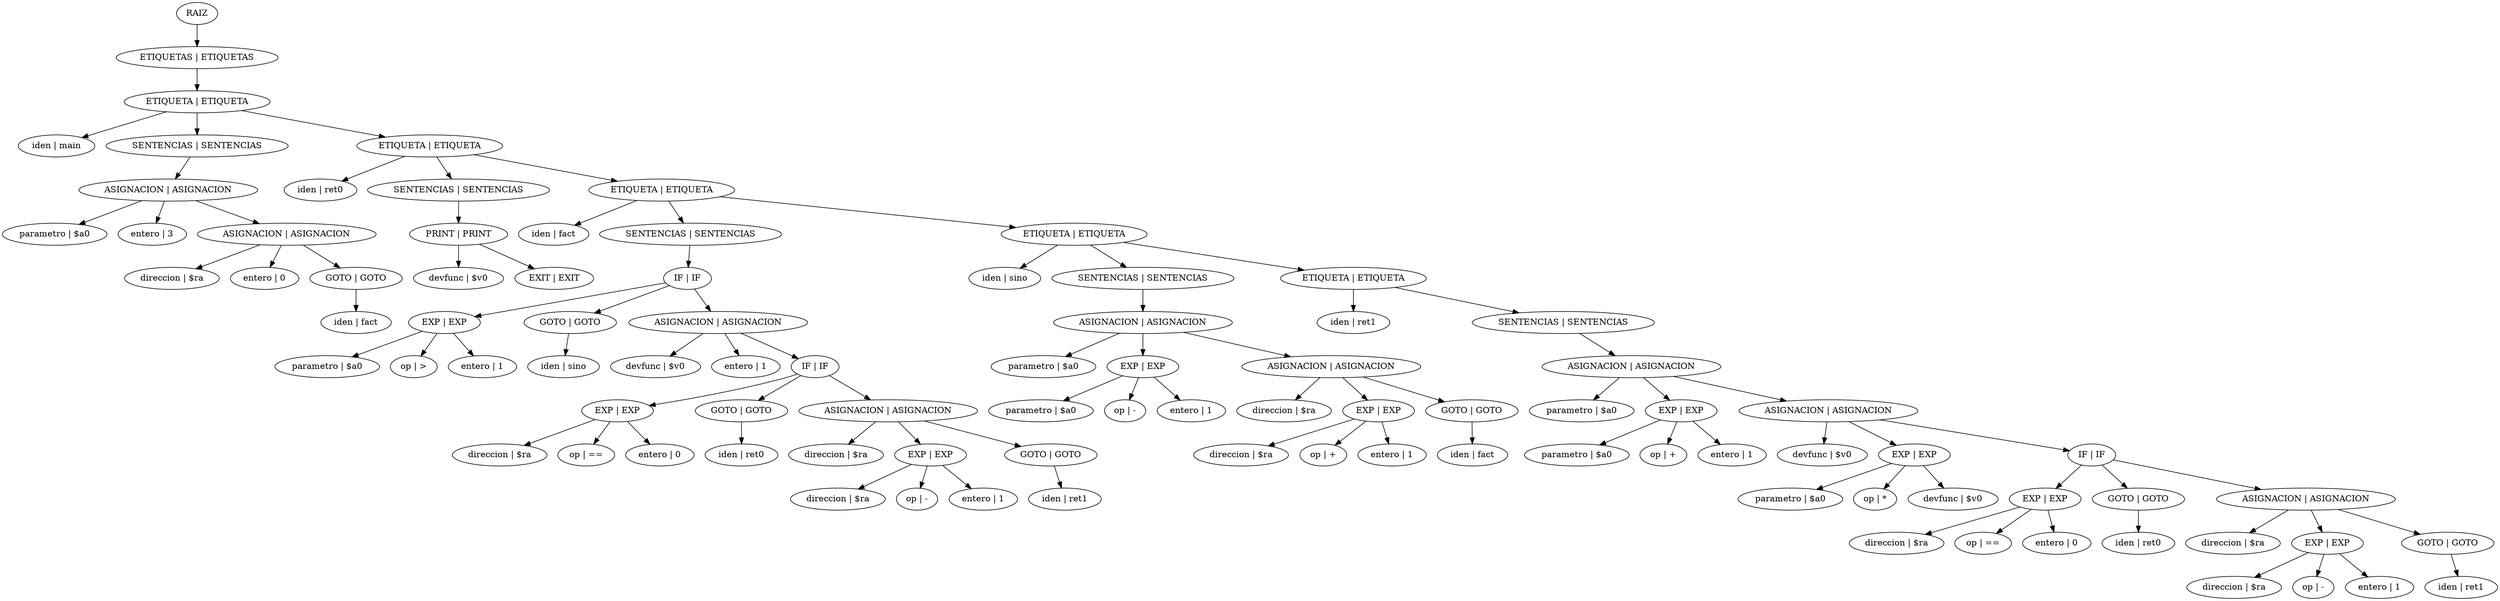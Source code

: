digraph {
	Node0 [label=RAIZ]
	Node1 [label="ETIQUETAS | ETIQUETAS"]
	Node0 -> Node1
	Node2 [label="ETIQUETA | ETIQUETA"]
	Node1 -> Node2
	Node3 [label="iden | main"]
	Node2 -> Node3
	Node4 [label="SENTENCIAS | SENTENCIAS"]
	Node2 -> Node4
	Node5 [label="ASIGNACION | ASIGNACION"]
	Node4 -> Node5
	Node6 [label="parametro | $a0"]
	Node5 -> Node6
	Node7 [label="entero | 3"]
	Node5 -> Node7
	Node8 [label="ASIGNACION | ASIGNACION"]
	Node5 -> Node8
	Node9 [label="direccion | $ra"]
	Node8 -> Node9
	Node10 [label="entero | 0"]
	Node8 -> Node10
	Node11 [label="GOTO | GOTO"]
	Node8 -> Node11
	Node12 [label="iden | fact"]
	Node11 -> Node12
	Node13 [label="ETIQUETA | ETIQUETA"]
	Node2 -> Node13
	Node14 [label="iden | ret0"]
	Node13 -> Node14
	Node15 [label="SENTENCIAS | SENTENCIAS"]
	Node13 -> Node15
	Node16 [label="PRINT | PRINT"]
	Node15 -> Node16
	Node17 [label="devfunc | $v0"]
	Node16 -> Node17
	Node18 [label="EXIT | EXIT"]
	Node16 -> Node18
	Node19 [label="ETIQUETA | ETIQUETA"]
	Node13 -> Node19
	Node20 [label="iden | fact"]
	Node19 -> Node20
	Node21 [label="SENTENCIAS | SENTENCIAS"]
	Node19 -> Node21
	Node22 [label="IF | IF"]
	Node21 -> Node22
	Node23 [label="EXP | EXP"]
	Node22 -> Node23
	Node24 [label="parametro | $a0"]
	Node23 -> Node24
	Node25 [label="op | >"]
	Node23 -> Node25
	Node26 [label="entero | 1"]
	Node23 -> Node26
	Node27 [label="GOTO | GOTO"]
	Node22 -> Node27
	Node28 [label="iden | sino"]
	Node27 -> Node28
	Node29 [label="ASIGNACION | ASIGNACION"]
	Node22 -> Node29
	Node30 [label="devfunc | $v0"]
	Node29 -> Node30
	Node31 [label="entero | 1"]
	Node29 -> Node31
	Node32 [label="IF | IF"]
	Node29 -> Node32
	Node33 [label="EXP | EXP"]
	Node32 -> Node33
	Node34 [label="direccion | $ra"]
	Node33 -> Node34
	Node35 [label="op | =="]
	Node33 -> Node35
	Node36 [label="entero | 0"]
	Node33 -> Node36
	Node37 [label="GOTO | GOTO"]
	Node32 -> Node37
	Node38 [label="iden | ret0"]
	Node37 -> Node38
	Node39 [label="ASIGNACION | ASIGNACION"]
	Node32 -> Node39
	Node40 [label="direccion | $ra"]
	Node39 -> Node40
	Node41 [label="EXP | EXP"]
	Node39 -> Node41
	Node42 [label="direccion | $ra"]
	Node41 -> Node42
	Node43 [label="op | -"]
	Node41 -> Node43
	Node44 [label="entero | 1"]
	Node41 -> Node44
	Node45 [label="GOTO | GOTO"]
	Node39 -> Node45
	Node46 [label="iden | ret1"]
	Node45 -> Node46
	Node47 [label="ETIQUETA | ETIQUETA"]
	Node19 -> Node47
	Node48 [label="iden | sino"]
	Node47 -> Node48
	Node49 [label="SENTENCIAS | SENTENCIAS"]
	Node47 -> Node49
	Node50 [label="ASIGNACION | ASIGNACION"]
	Node49 -> Node50
	Node51 [label="parametro | $a0"]
	Node50 -> Node51
	Node52 [label="EXP | EXP"]
	Node50 -> Node52
	Node53 [label="parametro | $a0"]
	Node52 -> Node53
	Node54 [label="op | -"]
	Node52 -> Node54
	Node55 [label="entero | 1"]
	Node52 -> Node55
	Node56 [label="ASIGNACION | ASIGNACION"]
	Node50 -> Node56
	Node57 [label="direccion | $ra"]
	Node56 -> Node57
	Node58 [label="EXP | EXP"]
	Node56 -> Node58
	Node59 [label="direccion | $ra"]
	Node58 -> Node59
	Node60 [label="op | +"]
	Node58 -> Node60
	Node61 [label="entero | 1"]
	Node58 -> Node61
	Node62 [label="GOTO | GOTO"]
	Node56 -> Node62
	Node63 [label="iden | fact"]
	Node62 -> Node63
	Node64 [label="ETIQUETA | ETIQUETA"]
	Node47 -> Node64
	Node65 [label="iden | ret1"]
	Node64 -> Node65
	Node66 [label="SENTENCIAS | SENTENCIAS"]
	Node64 -> Node66
	Node67 [label="ASIGNACION | ASIGNACION"]
	Node66 -> Node67
	Node68 [label="parametro | $a0"]
	Node67 -> Node68
	Node69 [label="EXP | EXP"]
	Node67 -> Node69
	Node70 [label="parametro | $a0"]
	Node69 -> Node70
	Node71 [label="op | +"]
	Node69 -> Node71
	Node72 [label="entero | 1"]
	Node69 -> Node72
	Node73 [label="ASIGNACION | ASIGNACION"]
	Node67 -> Node73
	Node74 [label="devfunc | $v0"]
	Node73 -> Node74
	Node75 [label="EXP | EXP"]
	Node73 -> Node75
	Node76 [label="parametro | $a0"]
	Node75 -> Node76
	Node77 [label="op | *"]
	Node75 -> Node77
	Node78 [label="devfunc | $v0"]
	Node75 -> Node78
	Node79 [label="IF | IF"]
	Node73 -> Node79
	Node80 [label="EXP | EXP"]
	Node79 -> Node80
	Node81 [label="direccion | $ra"]
	Node80 -> Node81
	Node82 [label="op | =="]
	Node80 -> Node82
	Node83 [label="entero | 0"]
	Node80 -> Node83
	Node84 [label="GOTO | GOTO"]
	Node79 -> Node84
	Node85 [label="iden | ret0"]
	Node84 -> Node85
	Node86 [label="ASIGNACION | ASIGNACION"]
	Node79 -> Node86
	Node87 [label="direccion | $ra"]
	Node86 -> Node87
	Node88 [label="EXP | EXP"]
	Node86 -> Node88
	Node89 [label="direccion | $ra"]
	Node88 -> Node89
	Node90 [label="op | -"]
	Node88 -> Node90
	Node91 [label="entero | 1"]
	Node88 -> Node91
	Node92 [label="GOTO | GOTO"]
	Node86 -> Node92
	Node93 [label="iden | ret1"]
	Node92 -> Node93
}
